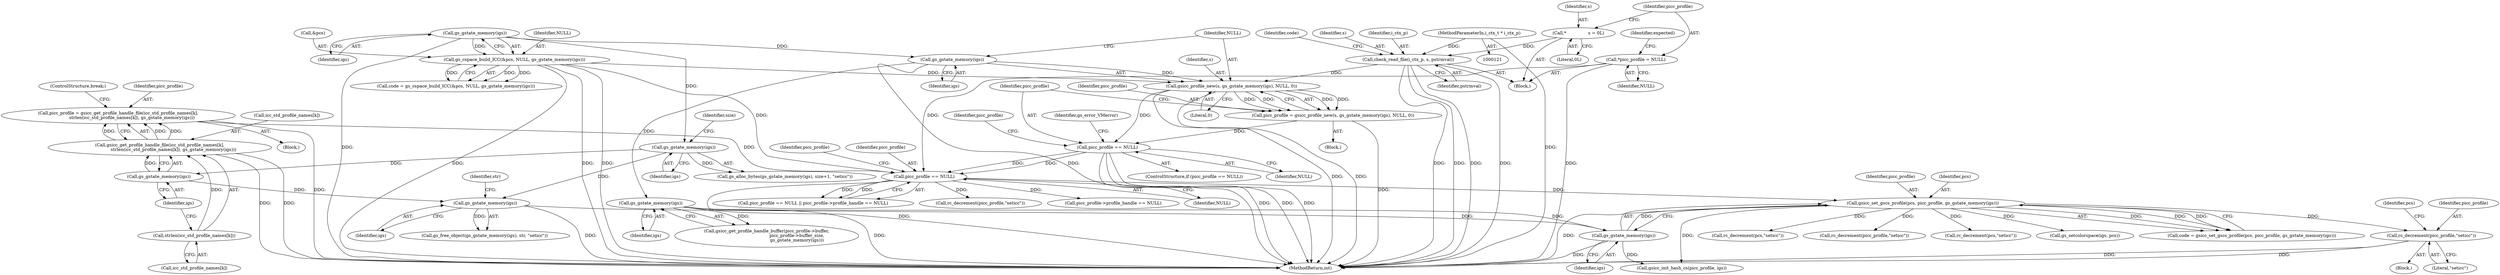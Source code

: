digraph "0_ghostscript_67d760ab775dae4efe803b5944b0439aa3c0b04a@pointer" {
"1000322" [label="(Call,rc_decrement(picc_profile,\"seticc\"))"];
"1000312" [label="(Call,gsicc_set_gscs_profile(pcs, picc_profile, gs_gstate_memory(igs)))"];
"1000292" [label="(Call,picc_profile == NULL)"];
"1000241" [label="(Call,picc_profile = gsicc_get_profile_handle_file(icc_std_profile_names[k],\n                    strlen(icc_std_profile_names[k]), gs_gstate_memory(igs)))"];
"1000243" [label="(Call,gsicc_get_profile_handle_file(icc_std_profile_names[k],\n                    strlen(icc_std_profile_names[k]), gs_gstate_memory(igs)))"];
"1000247" [label="(Call,strlen(icc_std_profile_names[k]))"];
"1000251" [label="(Call,gs_gstate_memory(igs))"];
"1000201" [label="(Call,gs_gstate_memory(igs))"];
"1000167" [label="(Call,gs_gstate_memory(igs))"];
"1000270" [label="(Call,picc_profile == NULL)"];
"1000261" [label="(Call,picc_profile = gsicc_profile_new(s, gs_gstate_memory(igs), NULL, 0))"];
"1000263" [label="(Call,gsicc_profile_new(s, gs_gstate_memory(igs), NULL, 0))"];
"1000157" [label="(Call,check_read_file(i_ctx_p, s, pstrmval))"];
"1000122" [label="(MethodParameterIn,i_ctx_t * i_ctx_p)"];
"1000132" [label="(Call,*                s = 0L)"];
"1000265" [label="(Call,gs_gstate_memory(igs))"];
"1000163" [label="(Call,gs_cspace_build_ICC(&pcs, NULL, gs_gstate_memory(igs)))"];
"1000136" [label="(Call,*picc_profile = NULL)"];
"1000315" [label="(Call,gs_gstate_memory(igs))"];
"1000288" [label="(Call,gs_gstate_memory(igs))"];
"1000255" [label="(Call,gs_gstate_memory(igs))"];
"1000251" [label="(Call,gs_gstate_memory(igs))"];
"1000160" [label="(Identifier,pstrmval)"];
"1000240" [label="(Block,)"];
"1000268" [label="(Literal,0)"];
"1000324" [label="(Literal,\"seticc\")"];
"1000157" [label="(Call,check_read_file(i_ctx_p, s, pstrmval))"];
"1000166" [label="(Identifier,NULL)"];
"1000589" [label="(MethodReturn,int)"];
"1000263" [label="(Call,gsicc_profile_new(s, gs_gstate_memory(igs), NULL, 0))"];
"1000138" [label="(Identifier,NULL)"];
"1000269" [label="(ControlStructure,if (picc_profile == NULL))"];
"1000295" [label="(Call,picc_profile->profile_handle == NULL)"];
"1000288" [label="(Call,gs_gstate_memory(igs))"];
"1000163" [label="(Call,gs_cspace_build_ICC(&pcs, NULL, gs_gstate_memory(igs)))"];
"1000202" [label="(Identifier,igs)"];
"1000243" [label="(Call,gsicc_get_profile_handle_file(icc_std_profile_names[k],\n                    strlen(icc_std_profile_names[k]), gs_gstate_memory(igs)))"];
"1000272" [label="(Identifier,NULL)"];
"1000261" [label="(Call,picc_profile = gsicc_profile_new(s, gs_gstate_memory(igs), NULL, 0))"];
"1000158" [label="(Identifier,i_ctx_p)"];
"1000326" [label="(Identifier,pcs)"];
"1000161" [label="(Call,code = gs_cspace_build_ICC(&pcs, NULL, gs_gstate_memory(igs)))"];
"1000265" [label="(Call,gs_gstate_memory(igs))"];
"1000142" [label="(Identifier,expected)"];
"1000201" [label="(Call,gs_gstate_memory(igs))"];
"1000294" [label="(Identifier,NULL)"];
"1000315" [label="(Call,gs_gstate_memory(igs))"];
"1000279" [label="(Identifier,picc_profile)"];
"1000162" [label="(Identifier,code)"];
"1000122" [label="(MethodParameterIn,i_ctx_t * i_ctx_p)"];
"1000132" [label="(Call,*                s = 0L)"];
"1000257" [label="(Identifier,str)"];
"1000271" [label="(Identifier,picc_profile)"];
"1000204" [label="(Identifier,size)"];
"1000266" [label="(Identifier,igs)"];
"1000297" [label="(Identifier,picc_profile)"];
"1000247" [label="(Call,strlen(icc_std_profile_names[k]))"];
"1000136" [label="(Call,*picc_profile = NULL)"];
"1000256" [label="(Identifier,igs)"];
"1000291" [label="(Call,picc_profile == NULL || picc_profile->profile_handle == NULL)"];
"1000292" [label="(Call,picc_profile == NULL)"];
"1000168" [label="(Identifier,igs)"];
"1000275" [label="(Identifier,gs_error_VMerror)"];
"1000281" [label="(Call,gsicc_get_profile_handle_buffer(picc_profile->buffer,\n                                            picc_profile->buffer_size,\n                                            gs_gstate_memory(igs)))"];
"1000383" [label="(Call,rc_decrement(pcs,\"seticc\"))"];
"1000314" [label="(Identifier,picc_profile)"];
"1000242" [label="(Identifier,picc_profile)"];
"1000200" [label="(Call,gs_alloc_bytes(gs_gstate_memory(igs), size+1, \"seticc\"))"];
"1000264" [label="(Identifier,s)"];
"1000254" [label="(Call,gs_free_object(gs_gstate_memory(igs), str, \"seticc\"))"];
"1000167" [label="(Call,gs_gstate_memory(igs))"];
"1000322" [label="(Call,rc_decrement(picc_profile,\"seticc\"))"];
"1000134" [label="(Literal,0L)"];
"1000262" [label="(Identifier,picc_profile)"];
"1000159" [label="(Identifier,s)"];
"1000576" [label="(Call,gs_setcolorspace(igs, pcs))"];
"1000312" [label="(Call,gsicc_set_gscs_profile(pcs, picc_profile, gs_gstate_memory(igs)))"];
"1000310" [label="(Call,code = gsicc_set_gscs_profile(pcs, picc_profile, gs_gstate_memory(igs)))"];
"1000133" [label="(Identifier,s)"];
"1000323" [label="(Identifier,picc_profile)"];
"1000270" [label="(Call,picc_profile == NULL)"];
"1000260" [label="(Block,)"];
"1000164" [label="(Call,&pcs)"];
"1000289" [label="(Identifier,igs)"];
"1000241" [label="(Call,picc_profile = gsicc_get_profile_handle_file(icc_std_profile_names[k],\n                    strlen(icc_std_profile_names[k]), gs_gstate_memory(igs)))"];
"1000301" [label="(Call,rc_decrement(picc_profile,\"seticc\"))"];
"1000313" [label="(Identifier,pcs)"];
"1000325" [label="(Call,rc_decrement(pcs,\"seticc\"))"];
"1000126" [label="(Block,)"];
"1000316" [label="(Identifier,igs)"];
"1000321" [label="(Block,)"];
"1000253" [label="(ControlStructure,break;)"];
"1000252" [label="(Identifier,igs)"];
"1000380" [label="(Call,rc_decrement(picc_profile,\"seticc\"))"];
"1000244" [label="(Call,icc_std_profile_names[k])"];
"1000267" [label="(Identifier,NULL)"];
"1000137" [label="(Identifier,picc_profile)"];
"1000293" [label="(Identifier,picc_profile)"];
"1000388" [label="(Call,gsicc_init_hash_cs(picc_profile, igs))"];
"1000255" [label="(Call,gs_gstate_memory(igs))"];
"1000248" [label="(Call,icc_std_profile_names[k])"];
"1000322" -> "1000321"  [label="AST: "];
"1000322" -> "1000324"  [label="CFG: "];
"1000323" -> "1000322"  [label="AST: "];
"1000324" -> "1000322"  [label="AST: "];
"1000326" -> "1000322"  [label="CFG: "];
"1000322" -> "1000589"  [label="DDG: "];
"1000322" -> "1000589"  [label="DDG: "];
"1000312" -> "1000322"  [label="DDG: "];
"1000312" -> "1000310"  [label="AST: "];
"1000312" -> "1000315"  [label="CFG: "];
"1000313" -> "1000312"  [label="AST: "];
"1000314" -> "1000312"  [label="AST: "];
"1000315" -> "1000312"  [label="AST: "];
"1000310" -> "1000312"  [label="CFG: "];
"1000312" -> "1000589"  [label="DDG: "];
"1000312" -> "1000310"  [label="DDG: "];
"1000312" -> "1000310"  [label="DDG: "];
"1000312" -> "1000310"  [label="DDG: "];
"1000292" -> "1000312"  [label="DDG: "];
"1000315" -> "1000312"  [label="DDG: "];
"1000312" -> "1000325"  [label="DDG: "];
"1000312" -> "1000380"  [label="DDG: "];
"1000312" -> "1000383"  [label="DDG: "];
"1000312" -> "1000388"  [label="DDG: "];
"1000312" -> "1000576"  [label="DDG: "];
"1000292" -> "1000291"  [label="AST: "];
"1000292" -> "1000294"  [label="CFG: "];
"1000293" -> "1000292"  [label="AST: "];
"1000294" -> "1000292"  [label="AST: "];
"1000297" -> "1000292"  [label="CFG: "];
"1000291" -> "1000292"  [label="CFG: "];
"1000292" -> "1000589"  [label="DDG: "];
"1000292" -> "1000291"  [label="DDG: "];
"1000292" -> "1000291"  [label="DDG: "];
"1000241" -> "1000292"  [label="DDG: "];
"1000270" -> "1000292"  [label="DDG: "];
"1000270" -> "1000292"  [label="DDG: "];
"1000136" -> "1000292"  [label="DDG: "];
"1000163" -> "1000292"  [label="DDG: "];
"1000292" -> "1000295"  [label="DDG: "];
"1000292" -> "1000301"  [label="DDG: "];
"1000241" -> "1000240"  [label="AST: "];
"1000241" -> "1000243"  [label="CFG: "];
"1000242" -> "1000241"  [label="AST: "];
"1000243" -> "1000241"  [label="AST: "];
"1000253" -> "1000241"  [label="CFG: "];
"1000241" -> "1000589"  [label="DDG: "];
"1000243" -> "1000241"  [label="DDG: "];
"1000243" -> "1000241"  [label="DDG: "];
"1000243" -> "1000241"  [label="DDG: "];
"1000243" -> "1000251"  [label="CFG: "];
"1000244" -> "1000243"  [label="AST: "];
"1000247" -> "1000243"  [label="AST: "];
"1000251" -> "1000243"  [label="AST: "];
"1000243" -> "1000589"  [label="DDG: "];
"1000243" -> "1000589"  [label="DDG: "];
"1000247" -> "1000243"  [label="DDG: "];
"1000251" -> "1000243"  [label="DDG: "];
"1000247" -> "1000248"  [label="CFG: "];
"1000248" -> "1000247"  [label="AST: "];
"1000252" -> "1000247"  [label="CFG: "];
"1000251" -> "1000252"  [label="CFG: "];
"1000252" -> "1000251"  [label="AST: "];
"1000201" -> "1000251"  [label="DDG: "];
"1000251" -> "1000255"  [label="DDG: "];
"1000201" -> "1000200"  [label="AST: "];
"1000201" -> "1000202"  [label="CFG: "];
"1000202" -> "1000201"  [label="AST: "];
"1000204" -> "1000201"  [label="CFG: "];
"1000201" -> "1000200"  [label="DDG: "];
"1000167" -> "1000201"  [label="DDG: "];
"1000201" -> "1000255"  [label="DDG: "];
"1000167" -> "1000163"  [label="AST: "];
"1000167" -> "1000168"  [label="CFG: "];
"1000168" -> "1000167"  [label="AST: "];
"1000163" -> "1000167"  [label="CFG: "];
"1000167" -> "1000589"  [label="DDG: "];
"1000167" -> "1000163"  [label="DDG: "];
"1000167" -> "1000265"  [label="DDG: "];
"1000270" -> "1000269"  [label="AST: "];
"1000270" -> "1000272"  [label="CFG: "];
"1000271" -> "1000270"  [label="AST: "];
"1000272" -> "1000270"  [label="AST: "];
"1000275" -> "1000270"  [label="CFG: "];
"1000279" -> "1000270"  [label="CFG: "];
"1000270" -> "1000589"  [label="DDG: "];
"1000270" -> "1000589"  [label="DDG: "];
"1000270" -> "1000589"  [label="DDG: "];
"1000261" -> "1000270"  [label="DDG: "];
"1000263" -> "1000270"  [label="DDG: "];
"1000261" -> "1000260"  [label="AST: "];
"1000261" -> "1000263"  [label="CFG: "];
"1000262" -> "1000261"  [label="AST: "];
"1000263" -> "1000261"  [label="AST: "];
"1000271" -> "1000261"  [label="CFG: "];
"1000261" -> "1000589"  [label="DDG: "];
"1000263" -> "1000261"  [label="DDG: "];
"1000263" -> "1000261"  [label="DDG: "];
"1000263" -> "1000261"  [label="DDG: "];
"1000263" -> "1000261"  [label="DDG: "];
"1000263" -> "1000268"  [label="CFG: "];
"1000264" -> "1000263"  [label="AST: "];
"1000265" -> "1000263"  [label="AST: "];
"1000267" -> "1000263"  [label="AST: "];
"1000268" -> "1000263"  [label="AST: "];
"1000263" -> "1000589"  [label="DDG: "];
"1000263" -> "1000589"  [label="DDG: "];
"1000157" -> "1000263"  [label="DDG: "];
"1000265" -> "1000263"  [label="DDG: "];
"1000163" -> "1000263"  [label="DDG: "];
"1000157" -> "1000126"  [label="AST: "];
"1000157" -> "1000160"  [label="CFG: "];
"1000158" -> "1000157"  [label="AST: "];
"1000159" -> "1000157"  [label="AST: "];
"1000160" -> "1000157"  [label="AST: "];
"1000162" -> "1000157"  [label="CFG: "];
"1000157" -> "1000589"  [label="DDG: "];
"1000157" -> "1000589"  [label="DDG: "];
"1000157" -> "1000589"  [label="DDG: "];
"1000157" -> "1000589"  [label="DDG: "];
"1000122" -> "1000157"  [label="DDG: "];
"1000132" -> "1000157"  [label="DDG: "];
"1000122" -> "1000121"  [label="AST: "];
"1000122" -> "1000589"  [label="DDG: "];
"1000132" -> "1000126"  [label="AST: "];
"1000132" -> "1000134"  [label="CFG: "];
"1000133" -> "1000132"  [label="AST: "];
"1000134" -> "1000132"  [label="AST: "];
"1000137" -> "1000132"  [label="CFG: "];
"1000265" -> "1000266"  [label="CFG: "];
"1000266" -> "1000265"  [label="AST: "];
"1000267" -> "1000265"  [label="CFG: "];
"1000265" -> "1000589"  [label="DDG: "];
"1000265" -> "1000288"  [label="DDG: "];
"1000163" -> "1000161"  [label="AST: "];
"1000164" -> "1000163"  [label="AST: "];
"1000166" -> "1000163"  [label="AST: "];
"1000161" -> "1000163"  [label="CFG: "];
"1000163" -> "1000589"  [label="DDG: "];
"1000163" -> "1000589"  [label="DDG: "];
"1000163" -> "1000589"  [label="DDG: "];
"1000163" -> "1000161"  [label="DDG: "];
"1000163" -> "1000161"  [label="DDG: "];
"1000163" -> "1000161"  [label="DDG: "];
"1000136" -> "1000126"  [label="AST: "];
"1000136" -> "1000138"  [label="CFG: "];
"1000137" -> "1000136"  [label="AST: "];
"1000138" -> "1000136"  [label="AST: "];
"1000142" -> "1000136"  [label="CFG: "];
"1000136" -> "1000589"  [label="DDG: "];
"1000315" -> "1000316"  [label="CFG: "];
"1000316" -> "1000315"  [label="AST: "];
"1000315" -> "1000589"  [label="DDG: "];
"1000288" -> "1000315"  [label="DDG: "];
"1000255" -> "1000315"  [label="DDG: "];
"1000315" -> "1000388"  [label="DDG: "];
"1000288" -> "1000281"  [label="AST: "];
"1000288" -> "1000289"  [label="CFG: "];
"1000289" -> "1000288"  [label="AST: "];
"1000281" -> "1000288"  [label="CFG: "];
"1000288" -> "1000589"  [label="DDG: "];
"1000288" -> "1000281"  [label="DDG: "];
"1000255" -> "1000254"  [label="AST: "];
"1000255" -> "1000256"  [label="CFG: "];
"1000256" -> "1000255"  [label="AST: "];
"1000257" -> "1000255"  [label="CFG: "];
"1000255" -> "1000589"  [label="DDG: "];
"1000255" -> "1000254"  [label="DDG: "];
}
